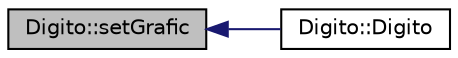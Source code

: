 digraph "Digito::setGrafic"
{
  edge [fontname="Helvetica",fontsize="10",labelfontname="Helvetica",labelfontsize="10"];
  node [fontname="Helvetica",fontsize="10",shape=record];
  rankdir="LR";
  Node1 [label="Digito::setGrafic",height=0.2,width=0.4,color="black", fillcolor="grey75", style="filled" fontcolor="black"];
  Node1 -> Node2 [dir="back",color="midnightblue",fontsize="10",style="solid",fontname="Helvetica"];
  Node2 [label="Digito::Digito",height=0.2,width=0.4,color="black", fillcolor="white", style="filled",URL="$class_digito.html#ae8ee213ffc03e3792d9f1ecf89bbf008"];
}
